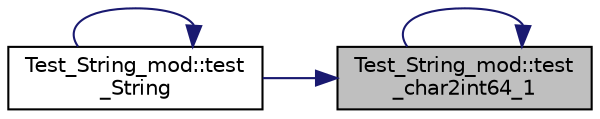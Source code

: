 digraph "Test_String_mod::test_char2int64_1"
{
 // LATEX_PDF_SIZE
  edge [fontname="Helvetica",fontsize="10",labelfontname="Helvetica",labelfontsize="10"];
  node [fontname="Helvetica",fontsize="10",shape=record];
  rankdir="RL";
  Node1 [label="Test_String_mod::test\l_char2int64_1",height=0.2,width=0.4,color="black", fillcolor="grey75", style="filled", fontcolor="black",tooltip=" "];
  Node1 -> Node1 [dir="back",color="midnightblue",fontsize="10",style="solid"];
  Node1 -> Node2 [dir="back",color="midnightblue",fontsize="10",style="solid"];
  Node2 [label="Test_String_mod::test\l_String",height=0.2,width=0.4,color="black", fillcolor="white", style="filled",URL="$namespaceTest__String__mod.html#a9f287994ba1b9b1ade80c547a3aa70fa",tooltip=" "];
  Node2 -> Node2 [dir="back",color="midnightblue",fontsize="10",style="solid"];
}
